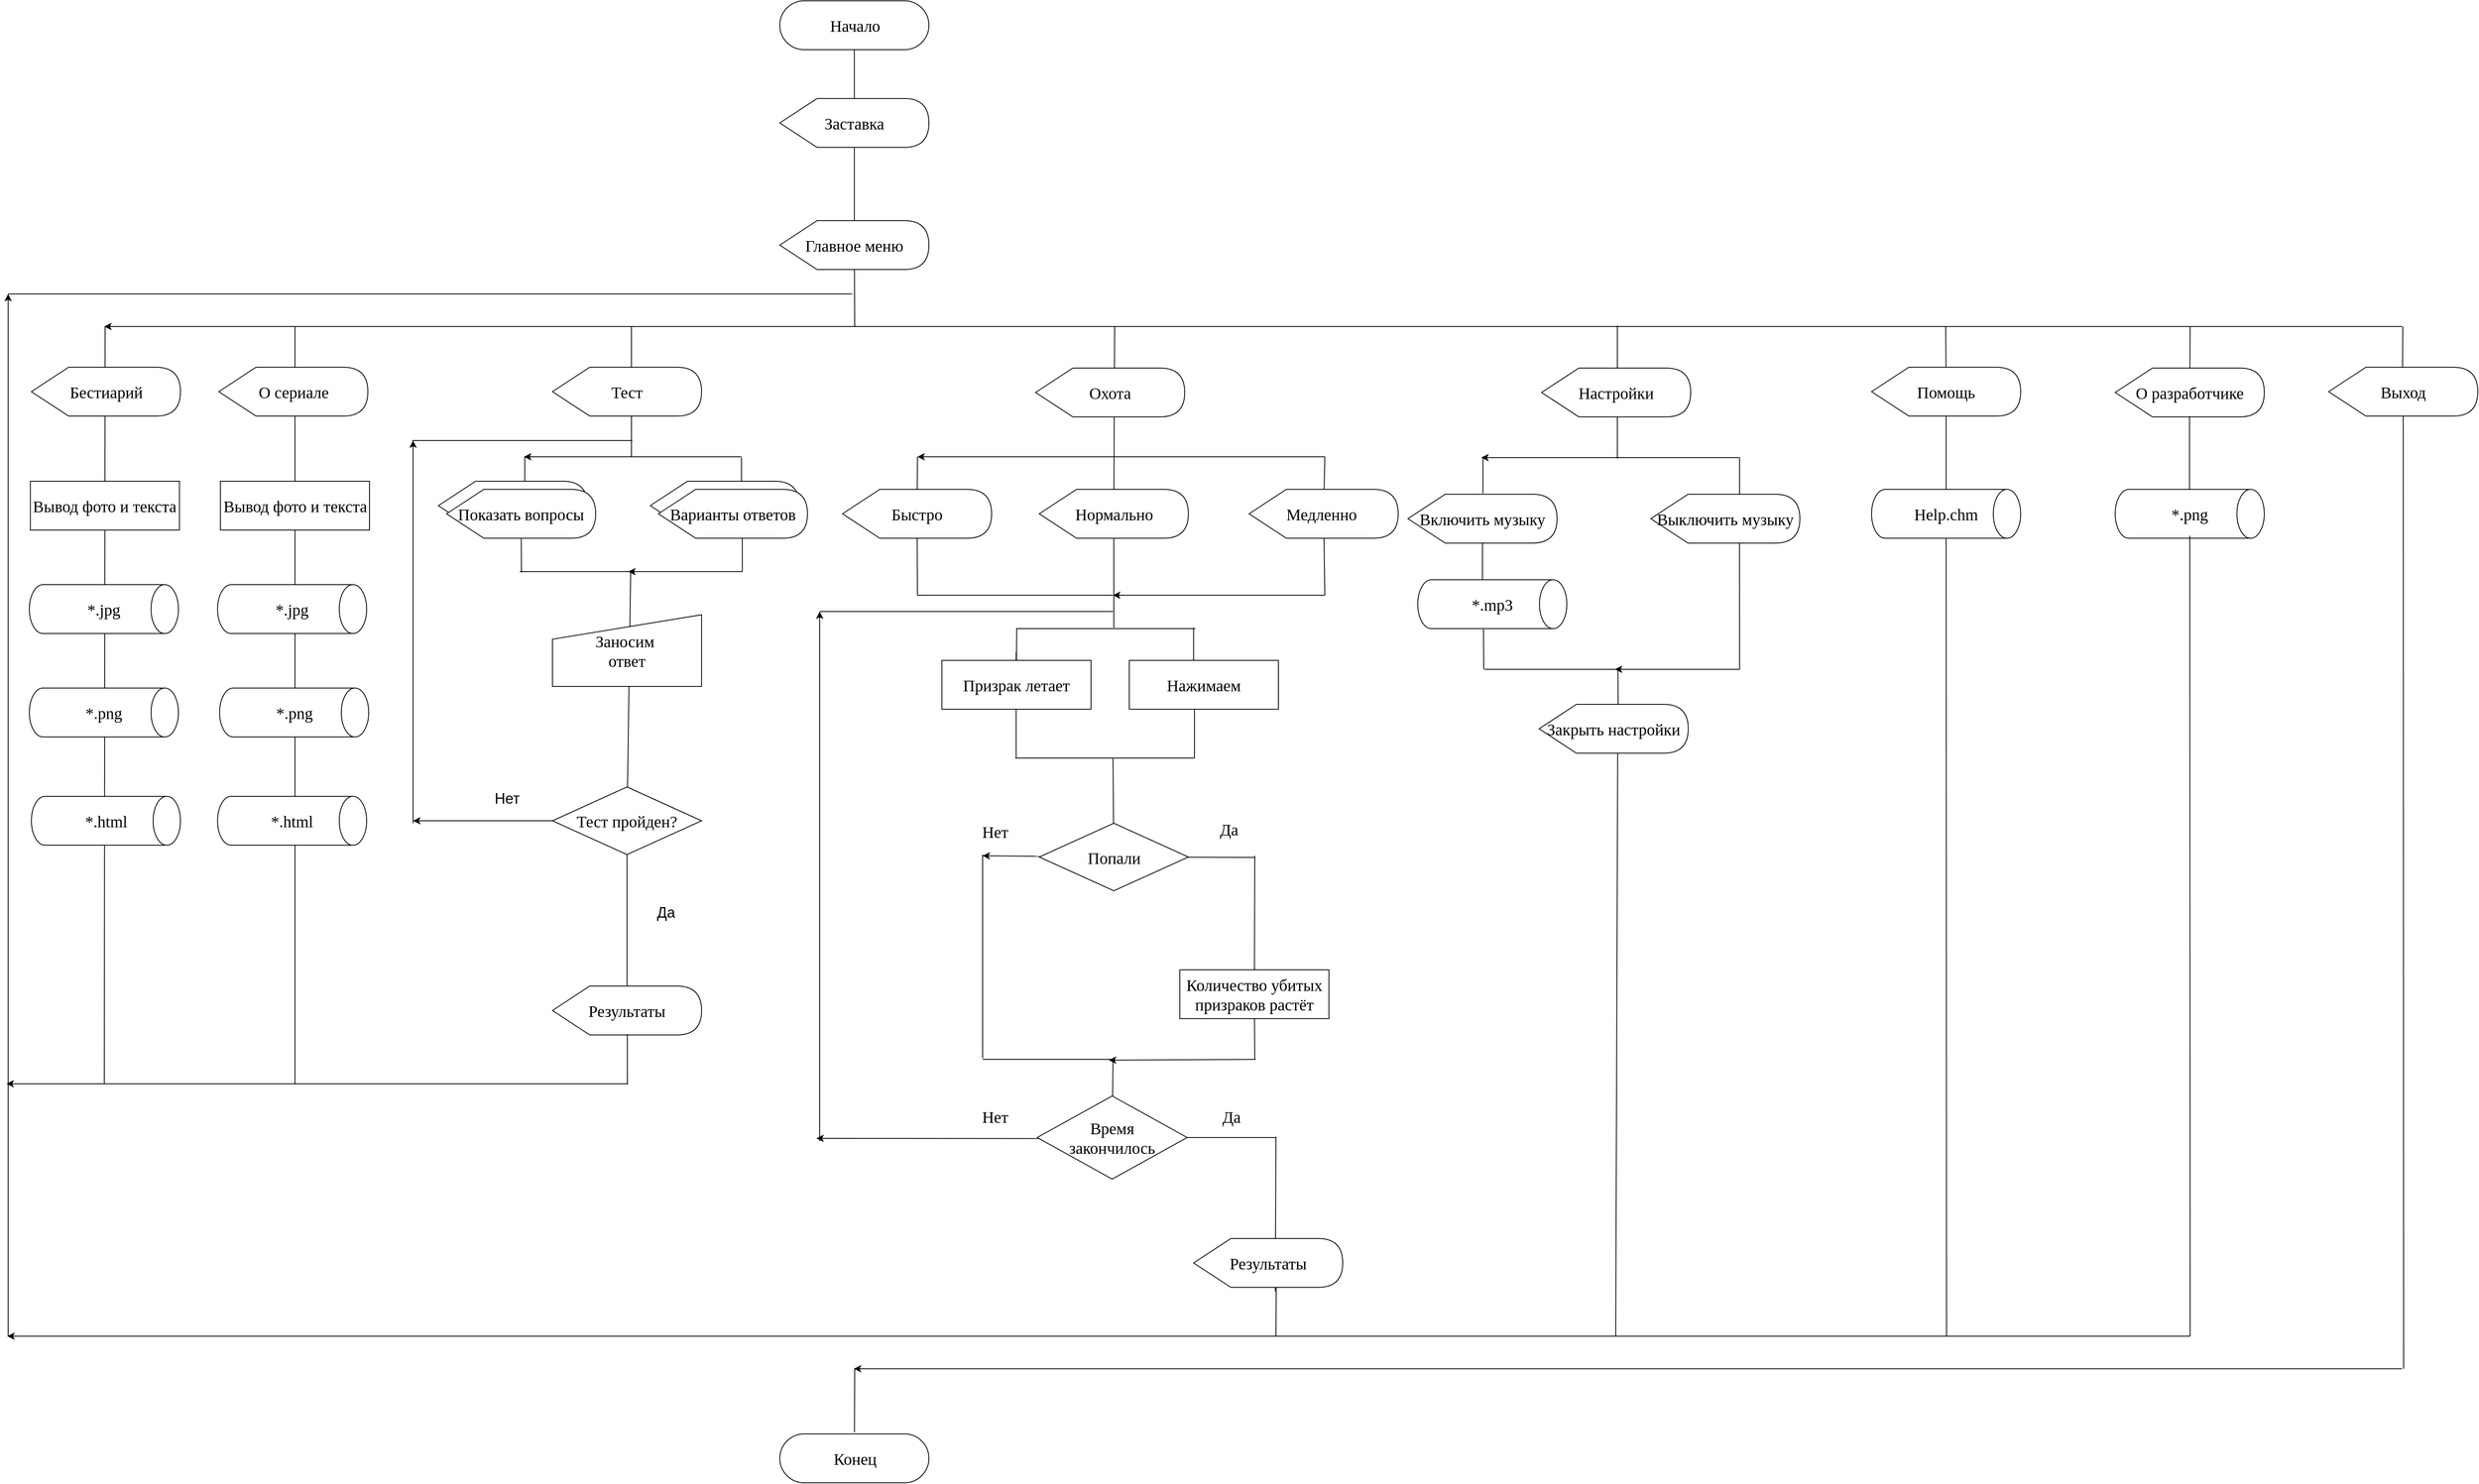 <mxfile version="20.0.4" type="device"><diagram id="C5RBs43oDa-KdzZeNtuy" name="Page-1"><mxGraphModel dx="3920" dy="2083" grid="1" gridSize="10" guides="1" tooltips="1" connect="1" arrows="1" fold="1" page="1" pageScale="1" pageWidth="3300" pageHeight="2339" math="0" shadow="0"><root><mxCell id="WIyWlLk6GJQsqaUBKTNV-0"/><mxCell id="WIyWlLk6GJQsqaUBKTNV-1" parent="WIyWlLk6GJQsqaUBKTNV-0"/><mxCell id="LyhpxWlr1fBkDug9usP2-0" value="&lt;font style=&quot;font-size: 20px;&quot;&gt;Начало&lt;/font&gt;" style="html=1;dashed=0;whitespace=wrap;shape=mxgraph.dfd.start;fontFamily=ГОСт;fontSize=20;" parent="WIyWlLk6GJQsqaUBKTNV-1" vertex="1"><mxGeometry x="1069.06" y="140" width="183" height="60" as="geometry"/></mxCell><mxCell id="LyhpxWlr1fBkDug9usP2-8" value="&lt;font style=&quot;font-size: 20px;&quot;&gt;Выход&lt;/font&gt;" style="shape=display;whiteSpace=wrap;html=1;fontFamily=ГОСт;fontSize=20;" parent="WIyWlLk6GJQsqaUBKTNV-1" vertex="1"><mxGeometry x="2970" y="590" width="183" height="60" as="geometry"/></mxCell><mxCell id="wZNVlez3HHtHMjus9Goe-5" value="&lt;font style=&quot;font-size: 20px;&quot;&gt;Выключить музыку&lt;/font&gt;" style="shape=display;whiteSpace=wrap;html=1;fontFamily=ГОСт;fontSize=20;" parent="WIyWlLk6GJQsqaUBKTNV-1" vertex="1"><mxGeometry x="2138" y="746" width="183" height="60" as="geometry"/></mxCell><mxCell id="wZNVlez3HHtHMjus9Goe-7" value="&lt;font style=&quot;font-size: 20px;&quot;&gt;Медленно&amp;nbsp;&lt;/font&gt;" style="shape=display;whiteSpace=wrap;html=1;fontFamily=ГОСт;fontSize=20;" parent="WIyWlLk6GJQsqaUBKTNV-1" vertex="1"><mxGeometry x="1645" y="740" width="183" height="60" as="geometry"/></mxCell><mxCell id="wZNVlez3HHtHMjus9Goe-8" value="&lt;font style=&quot;font-size: 20px;&quot;&gt;Нормально&lt;/font&gt;" style="shape=display;whiteSpace=wrap;html=1;fontFamily=ГОСт;fontSize=20;" parent="WIyWlLk6GJQsqaUBKTNV-1" vertex="1"><mxGeometry x="1387.5" y="740" width="183" height="60" as="geometry"/></mxCell><mxCell id="wZNVlez3HHtHMjus9Goe-9" value="&lt;font style=&quot;font-size: 20px;&quot;&gt;Быстро&lt;/font&gt;" style="shape=display;whiteSpace=wrap;html=1;fontFamily=ГОСт;fontSize=20;" parent="WIyWlLk6GJQsqaUBKTNV-1" vertex="1"><mxGeometry x="1146" y="740" width="183" height="60" as="geometry"/></mxCell><mxCell id="wZNVlez3HHtHMjus9Goe-22" value="&lt;font style=&quot;font-size: 15px;&quot;&gt;Быстро&lt;/font&gt;" style="shape=display;whiteSpace=wrap;html=1;fontFamily=ГОСт;fontSize=15;" parent="WIyWlLk6GJQsqaUBKTNV-1" vertex="1"><mxGeometry x="650.06" y="730" width="183" height="60" as="geometry"/></mxCell><mxCell id="wZNVlez3HHtHMjus9Goe-23" value="&lt;font style=&quot;font-size: 20px;&quot;&gt;Показать вопросы&lt;/font&gt;" style="shape=display;whiteSpace=wrap;html=1;fontFamily=ГОСт;fontSize=20;" parent="WIyWlLk6GJQsqaUBKTNV-1" vertex="1"><mxGeometry x="660.06" y="740" width="183" height="60" as="geometry"/></mxCell><mxCell id="wZNVlez3HHtHMjus9Goe-24" value="&lt;font style=&quot;font-size: 20px;&quot;&gt;Результаты&lt;/font&gt;" style="shape=display;whiteSpace=wrap;html=1;fontFamily=ГОСт;fontSize=20;" parent="WIyWlLk6GJQsqaUBKTNV-1" vertex="1"><mxGeometry x="790.06" y="1350" width="183" height="60" as="geometry"/></mxCell><mxCell id="wZNVlez3HHtHMjus9Goe-27" value="Вывод фото и текста" style="rounded=0;whiteSpace=wrap;html=1;fontSize=20;fontFamily=ГОСт;" parent="WIyWlLk6GJQsqaUBKTNV-1" vertex="1"><mxGeometry x="382.5" y="730" width="183" height="60" as="geometry"/></mxCell><mxCell id="wZNVlez3HHtHMjus9Goe-31" value="Вывод фото и текста" style="rounded=0;whiteSpace=wrap;html=1;fontSize=20;fontFamily=ГОСт;" parent="WIyWlLk6GJQsqaUBKTNV-1" vertex="1"><mxGeometry x="149.25" y="730" width="183" height="60" as="geometry"/></mxCell><mxCell id="wZNVlez3HHtHMjus9Goe-33" value="&lt;font style=&quot;font-size: 20px;&quot;&gt;Главное меню&lt;/font&gt;" style="shape=display;whiteSpace=wrap;html=1;fontFamily=ГОСт;fontSize=20;" parent="WIyWlLk6GJQsqaUBKTNV-1" vertex="1"><mxGeometry x="1069.06" y="410" width="183" height="60" as="geometry"/></mxCell><mxCell id="wZNVlez3HHtHMjus9Goe-34" value="&lt;font style=&quot;font-size: 20px;&quot;&gt;Заставка&lt;/font&gt;" style="shape=display;whiteSpace=wrap;html=1;fontFamily=ГОСт;fontSize=20;" parent="WIyWlLk6GJQsqaUBKTNV-1" vertex="1"><mxGeometry x="1069.06" y="260" width="183" height="60" as="geometry"/></mxCell><mxCell id="wZNVlez3HHtHMjus9Goe-35" value="&lt;font style=&quot;font-size: 20px;&quot;&gt;Конец&lt;br style=&quot;font-size: 20px;&quot;&gt;&lt;/font&gt;" style="html=1;dashed=0;whitespace=wrap;shape=mxgraph.dfd.start;fontFamily=ГОСт;fontSize=20;" parent="WIyWlLk6GJQsqaUBKTNV-1" vertex="1"><mxGeometry x="1069.06" y="1900" width="183" height="60" as="geometry"/></mxCell><mxCell id="N8kllrEDWqZbeLpR7H0A-1" value="" style="endArrow=none;html=1;rounded=0;" parent="WIyWlLk6GJQsqaUBKTNV-1" source="wZNVlez3HHtHMjus9Goe-34" target="LyhpxWlr1fBkDug9usP2-0" edge="1"><mxGeometry width="50" height="50" relative="1" as="geometry"><mxPoint x="1222.06" y="400" as="sourcePoint"/><mxPoint x="1272.06" y="350" as="targetPoint"/></mxGeometry></mxCell><mxCell id="N8kllrEDWqZbeLpR7H0A-2" value="" style="endArrow=none;html=1;rounded=0;" parent="WIyWlLk6GJQsqaUBKTNV-1" source="wZNVlez3HHtHMjus9Goe-33" target="wZNVlez3HHtHMjus9Goe-34" edge="1"><mxGeometry width="50" height="50" relative="1" as="geometry"><mxPoint x="1222.06" y="400" as="sourcePoint"/><mxPoint x="1272.06" y="350" as="targetPoint"/></mxGeometry></mxCell><mxCell id="N8kllrEDWqZbeLpR7H0A-8" value="" style="endArrow=none;html=1;rounded=0;" parent="WIyWlLk6GJQsqaUBKTNV-1" source="wZNVlez3HHtHMjus9Goe-27" edge="1"><mxGeometry width="50" height="50" relative="1" as="geometry"><mxPoint x="598.5" y="780" as="sourcePoint"/><mxPoint x="474" y="540" as="targetPoint"/></mxGeometry></mxCell><mxCell id="N8kllrEDWqZbeLpR7H0A-9" value="" style="endArrow=none;html=1;rounded=0;entryX=0.5;entryY=1;entryDx=0;entryDy=0;" parent="WIyWlLk6GJQsqaUBKTNV-1" target="wZNVlez3HHtHMjus9Goe-27" edge="1"><mxGeometry width="50" height="50" relative="1" as="geometry"><mxPoint x="474" y="1470" as="sourcePoint"/><mxPoint x="648.5" y="1130" as="targetPoint"/></mxGeometry></mxCell><mxCell id="LyhpxWlr1fBkDug9usP2-19" value="*.png" style="strokeWidth=1;html=1;shape=mxgraph.flowchart.direct_data;whiteSpace=wrap;fontFamily=ГОСт;fontSize=20;" parent="WIyWlLk6GJQsqaUBKTNV-1" vertex="1"><mxGeometry x="381.5" y="984" width="183" height="60" as="geometry"/></mxCell><mxCell id="LyhpxWlr1fBkDug9usP2-18" value="*.jpg" style="strokeWidth=1;html=1;shape=mxgraph.flowchart.direct_data;whiteSpace=wrap;fontFamily=ГОСт;fontSize=20;" parent="WIyWlLk6GJQsqaUBKTNV-1" vertex="1"><mxGeometry x="379.0" y="857" width="183" height="60" as="geometry"/></mxCell><mxCell id="N8kllrEDWqZbeLpR7H0A-10" value="" style="endArrow=none;html=1;rounded=0;" parent="WIyWlLk6GJQsqaUBKTNV-1" source="wZNVlez3HHtHMjus9Goe-31" edge="1"><mxGeometry width="50" height="50" relative="1" as="geometry"><mxPoint x="243.472" y="730" as="sourcePoint"/><mxPoint x="241" y="540" as="targetPoint"/></mxGeometry></mxCell><mxCell id="N8kllrEDWqZbeLpR7H0A-11" value="" style="endArrow=none;html=1;rounded=0;" parent="WIyWlLk6GJQsqaUBKTNV-1" target="wZNVlez3HHtHMjus9Goe-31" edge="1"><mxGeometry width="50" height="50" relative="1" as="geometry"><mxPoint x="240" y="1470" as="sourcePoint"/><mxPoint x="238.748" y="803.0" as="targetPoint"/></mxGeometry></mxCell><mxCell id="wZNVlez3HHtHMjus9Goe-28" value="*.jpg" style="strokeWidth=1;html=1;shape=mxgraph.flowchart.direct_data;whiteSpace=wrap;fontFamily=ГОСт;fontSize=20;" parent="WIyWlLk6GJQsqaUBKTNV-1" vertex="1"><mxGeometry x="148" y="857" width="183" height="60" as="geometry"/></mxCell><mxCell id="wZNVlez3HHtHMjus9Goe-29" value="*.png" style="strokeWidth=1;html=1;shape=mxgraph.flowchart.direct_data;whiteSpace=wrap;fontFamily=ГОСт;fontSize=20;" parent="WIyWlLk6GJQsqaUBKTNV-1" vertex="1"><mxGeometry x="148" y="984" width="183" height="60" as="geometry"/></mxCell><mxCell id="N8kllrEDWqZbeLpR7H0A-12" value="" style="endArrow=none;html=1;rounded=0;startArrow=classic;startFill=1;" parent="WIyWlLk6GJQsqaUBKTNV-1" edge="1"><mxGeometry width="50" height="50" relative="1" as="geometry"><mxPoint x="755.06" y="700" as="sourcePoint"/><mxPoint x="893.06" y="700" as="targetPoint"/></mxGeometry></mxCell><mxCell id="N8kllrEDWqZbeLpR7H0A-13" value="" style="endArrow=none;html=1;rounded=0;" parent="WIyWlLk6GJQsqaUBKTNV-1" edge="1"><mxGeometry width="50" height="50" relative="1" as="geometry"><mxPoint x="756.06" y="730" as="sourcePoint"/><mxPoint x="756.06" y="700" as="targetPoint"/></mxGeometry></mxCell><mxCell id="N8kllrEDWqZbeLpR7H0A-14" value="" style="endArrow=none;html=1;rounded=0;" parent="WIyWlLk6GJQsqaUBKTNV-1" edge="1"><mxGeometry width="50" height="50" relative="1" as="geometry"><mxPoint x="1022.06" y="731" as="sourcePoint"/><mxPoint x="1022.06" y="701" as="targetPoint"/></mxGeometry></mxCell><mxCell id="N8kllrEDWqZbeLpR7H0A-16" value="" style="endArrow=none;html=1;rounded=0;" parent="WIyWlLk6GJQsqaUBKTNV-1" edge="1"><mxGeometry width="50" height="50" relative="1" as="geometry"><mxPoint x="750" y="841" as="sourcePoint"/><mxPoint x="885.06" y="841" as="targetPoint"/></mxGeometry></mxCell><mxCell id="N8kllrEDWqZbeLpR7H0A-17" value="" style="endArrow=none;html=1;rounded=0;" parent="WIyWlLk6GJQsqaUBKTNV-1" target="wZNVlez3HHtHMjus9Goe-23" edge="1"><mxGeometry width="50" height="50" relative="1" as="geometry"><mxPoint x="752" y="842" as="sourcePoint"/><mxPoint x="756.06" y="812" as="targetPoint"/></mxGeometry></mxCell><mxCell id="N8kllrEDWqZbeLpR7H0A-18" value="" style="endArrow=none;html=1;rounded=0;" parent="WIyWlLk6GJQsqaUBKTNV-1" edge="1"><mxGeometry width="50" height="50" relative="1" as="geometry"><mxPoint x="1023.06" y="841" as="sourcePoint"/><mxPoint x="1023" y="730" as="targetPoint"/></mxGeometry></mxCell><mxCell id="N8kllrEDWqZbeLpR7H0A-19" value="" style="endArrow=none;html=1;rounded=0;" parent="WIyWlLk6GJQsqaUBKTNV-1" edge="1"><mxGeometry width="50" height="50" relative="1" as="geometry"><mxPoint x="887" y="700" as="sourcePoint"/><mxPoint x="887" y="540" as="targetPoint"/></mxGeometry></mxCell><mxCell id="N8kllrEDWqZbeLpR7H0A-21" value="" style="endArrow=none;html=1;rounded=0;startArrow=none;" parent="WIyWlLk6GJQsqaUBKTNV-1" source="7Ueo-fAw2Wo7dIrHgIkQ-1" edge="1"><mxGeometry width="50" height="50" relative="1" as="geometry"><mxPoint x="886.06" y="1071" as="sourcePoint"/><mxPoint x="886.06" y="840" as="targetPoint"/></mxGeometry></mxCell><mxCell id="LyhpxWlr1fBkDug9usP2-28" value="Заносим&amp;nbsp;&lt;br style=&quot;font-size: 20px;&quot;&gt;ответ" style="shape=manualInput;whiteSpace=wrap;html=1;fontFamily=ГОСт;fontSize=20;" parent="WIyWlLk6GJQsqaUBKTNV-1" vertex="1"><mxGeometry x="790.06" y="894" width="183" height="88" as="geometry"/></mxCell><mxCell id="N8kllrEDWqZbeLpR7H0A-23" value="" style="endArrow=none;html=1;rounded=0;startArrow=classic;startFill=1;" parent="WIyWlLk6GJQsqaUBKTNV-1" edge="1"><mxGeometry width="50" height="50" relative="1" as="geometry"><mxPoint x="1238" y="700" as="sourcePoint"/><mxPoint x="1738" y="700" as="targetPoint"/></mxGeometry></mxCell><mxCell id="N8kllrEDWqZbeLpR7H0A-24" value="" style="endArrow=none;html=1;rounded=0;" parent="WIyWlLk6GJQsqaUBKTNV-1" edge="1"><mxGeometry width="50" height="50" relative="1" as="geometry"><mxPoint x="1238" y="870" as="sourcePoint"/><mxPoint x="1478" y="870" as="targetPoint"/></mxGeometry></mxCell><mxCell id="N8kllrEDWqZbeLpR7H0A-25" value="" style="endArrow=none;html=1;rounded=0;" parent="WIyWlLk6GJQsqaUBKTNV-1" edge="1"><mxGeometry width="50" height="50" relative="1" as="geometry"><mxPoint x="1359.153" y="991" as="sourcePoint"/><mxPoint x="1359.84" y="911" as="targetPoint"/></mxGeometry></mxCell><mxCell id="N8kllrEDWqZbeLpR7H0A-26" value="" style="endArrow=none;html=1;rounded=0;" parent="WIyWlLk6GJQsqaUBKTNV-1" edge="1"><mxGeometry width="50" height="50" relative="1" as="geometry"><mxPoint x="1576.94" y="990" as="sourcePoint"/><mxPoint x="1576.94" y="910" as="targetPoint"/></mxGeometry></mxCell><mxCell id="N8kllrEDWqZbeLpR7H0A-27" value="" style="endArrow=none;html=1;rounded=0;" parent="WIyWlLk6GJQsqaUBKTNV-1" source="wZNVlez3HHtHMjus9Goe-9" edge="1"><mxGeometry width="50" height="50" relative="1" as="geometry"><mxPoint x="1388" y="980" as="sourcePoint"/><mxPoint x="1238" y="700" as="targetPoint"/></mxGeometry></mxCell><mxCell id="N8kllrEDWqZbeLpR7H0A-29" value="" style="endArrow=none;html=1;rounded=0;" parent="WIyWlLk6GJQsqaUBKTNV-1" source="wZNVlez3HHtHMjus9Goe-7" edge="1"><mxGeometry width="50" height="50" relative="1" as="geometry"><mxPoint x="1388" y="980" as="sourcePoint"/><mxPoint x="1738" y="700" as="targetPoint"/></mxGeometry></mxCell><mxCell id="N8kllrEDWqZbeLpR7H0A-30" value="" style="endArrow=none;html=1;rounded=0;" parent="WIyWlLk6GJQsqaUBKTNV-1" target="wZNVlez3HHtHMjus9Goe-9" edge="1"><mxGeometry width="50" height="50" relative="1" as="geometry"><mxPoint x="1238" y="870" as="sourcePoint"/><mxPoint x="1438" y="930" as="targetPoint"/></mxGeometry></mxCell><mxCell id="N8kllrEDWqZbeLpR7H0A-31" value="" style="endArrow=none;html=1;rounded=0;" parent="WIyWlLk6GJQsqaUBKTNV-1" target="wZNVlez3HHtHMjus9Goe-8" edge="1"><mxGeometry width="50" height="50" relative="1" as="geometry"><mxPoint x="1479" y="870" as="sourcePoint"/><mxPoint x="1474" y="790" as="targetPoint"/></mxGeometry></mxCell><mxCell id="N8kllrEDWqZbeLpR7H0A-32" value="" style="endArrow=none;html=1;rounded=0;" parent="WIyWlLk6GJQsqaUBKTNV-1" target="wZNVlez3HHtHMjus9Goe-7" edge="1"><mxGeometry width="50" height="50" relative="1" as="geometry"><mxPoint x="1738" y="870" as="sourcePoint"/><mxPoint x="1438" y="930" as="targetPoint"/></mxGeometry></mxCell><mxCell id="N8kllrEDWqZbeLpR7H0A-33" value="" style="endArrow=none;html=1;rounded=0;" parent="WIyWlLk6GJQsqaUBKTNV-1" source="wZNVlez3HHtHMjus9Goe-8" edge="1"><mxGeometry width="50" height="50" relative="1" as="geometry"><mxPoint x="1461.125" y="740.0" as="sourcePoint"/><mxPoint x="1480" y="540" as="targetPoint"/></mxGeometry></mxCell><mxCell id="N8kllrEDWqZbeLpR7H0A-34" value="" style="endArrow=none;html=1;rounded=0;" parent="WIyWlLk6GJQsqaUBKTNV-1" edge="1"><mxGeometry width="50" height="50" relative="1" as="geometry"><mxPoint x="1358" y="1070" as="sourcePoint"/><mxPoint x="1578" y="1070" as="targetPoint"/></mxGeometry></mxCell><mxCell id="N8kllrEDWqZbeLpR7H0A-36" value="" style="endArrow=none;html=1;rounded=0;" parent="WIyWlLk6GJQsqaUBKTNV-1" edge="1"><mxGeometry width="50" height="50" relative="1" as="geometry"><mxPoint x="1359.16" y="1070" as="sourcePoint"/><mxPoint x="1359.16" y="940" as="targetPoint"/></mxGeometry></mxCell><mxCell id="wZNVlez3HHtHMjus9Goe-12" value="Призрак летает" style="rounded=0;whiteSpace=wrap;html=1;fontSize=20;fontFamily=ГОСт;" parent="WIyWlLk6GJQsqaUBKTNV-1" vertex="1"><mxGeometry x="1268" y="950" width="183" height="60" as="geometry"/></mxCell><mxCell id="N8kllrEDWqZbeLpR7H0A-37" value="" style="endArrow=none;html=1;rounded=0;" parent="WIyWlLk6GJQsqaUBKTNV-1" edge="1"><mxGeometry width="50" height="50" relative="1" as="geometry"><mxPoint x="1578" y="1070" as="sourcePoint"/><mxPoint x="1578" y="1010" as="targetPoint"/></mxGeometry></mxCell><mxCell id="N8kllrEDWqZbeLpR7H0A-38" value="" style="endArrow=none;html=1;rounded=0;" parent="WIyWlLk6GJQsqaUBKTNV-1" source="wZNVlez3HHtHMjus9Goe-14" edge="1"><mxGeometry width="50" height="50" relative="1" as="geometry"><mxPoint x="1438" y="1240" as="sourcePoint"/><mxPoint x="1478" y="1070" as="targetPoint"/></mxGeometry></mxCell><mxCell id="N8kllrEDWqZbeLpR7H0A-39" value="" style="endArrow=none;html=1;rounded=0;" parent="WIyWlLk6GJQsqaUBKTNV-1" source="wZNVlez3HHtHMjus9Goe-14" edge="1"><mxGeometry width="50" height="50" relative="1" as="geometry"><mxPoint x="1560.046" y="1193.294" as="sourcePoint"/><mxPoint x="1652" y="1192" as="targetPoint"/></mxGeometry></mxCell><mxCell id="N8kllrEDWqZbeLpR7H0A-40" value="" style="endArrow=none;html=1;rounded=0;" parent="WIyWlLk6GJQsqaUBKTNV-1" source="wZNVlez3HHtHMjus9Goe-15" edge="1"><mxGeometry width="50" height="50" relative="1" as="geometry"><mxPoint x="1658.488" y="1330" as="sourcePoint"/><mxPoint x="1652" y="1190" as="targetPoint"/></mxGeometry></mxCell><mxCell id="wZNVlez3HHtHMjus9Goe-14" value="Попали" style="rhombus;whiteSpace=wrap;html=1;fontSize=20;fontFamily=ГОСт;" parent="WIyWlLk6GJQsqaUBKTNV-1" vertex="1"><mxGeometry x="1387.5" y="1150" width="183" height="83" as="geometry"/></mxCell><mxCell id="N8kllrEDWqZbeLpR7H0A-41" value="" style="endArrow=none;html=1;rounded=0;entryX=0.5;entryY=0.667;entryDx=0;entryDy=0;entryPerimeter=0;" parent="WIyWlLk6GJQsqaUBKTNV-1" target="wZNVlez3HHtHMjus9Goe-15" edge="1"><mxGeometry width="50" height="50" relative="1" as="geometry"><mxPoint x="1652" y="1440" as="sourcePoint"/><mxPoint x="1488" y="1310" as="targetPoint"/></mxGeometry></mxCell><mxCell id="N8kllrEDWqZbeLpR7H0A-42" value="" style="endArrow=none;html=1;rounded=0;startArrow=classic;startFill=1;" parent="WIyWlLk6GJQsqaUBKTNV-1" edge="1"><mxGeometry width="50" height="50" relative="1" as="geometry"><mxPoint x="1473" y="1441" as="sourcePoint"/><mxPoint x="1653" y="1440" as="targetPoint"/></mxGeometry></mxCell><mxCell id="N8kllrEDWqZbeLpR7H0A-45" value="" style="endArrow=none;html=1;rounded=0;" parent="WIyWlLk6GJQsqaUBKTNV-1" source="N8kllrEDWqZbeLpR7H0A-44" edge="1"><mxGeometry width="50" height="50" relative="1" as="geometry"><mxPoint x="1438" y="1380" as="sourcePoint"/><mxPoint x="1478" y="1440" as="targetPoint"/></mxGeometry></mxCell><mxCell id="N8kllrEDWqZbeLpR7H0A-46" value="" style="endArrow=none;html=1;rounded=0;" parent="WIyWlLk6GJQsqaUBKTNV-1" source="N8kllrEDWqZbeLpR7H0A-44" edge="1"><mxGeometry width="50" height="50" relative="1" as="geometry"><mxPoint x="1438" y="1760" as="sourcePoint"/><mxPoint x="1678" y="1536" as="targetPoint"/></mxGeometry></mxCell><mxCell id="N8kllrEDWqZbeLpR7H0A-47" value="" style="endArrow=none;html=1;rounded=0;" parent="WIyWlLk6GJQsqaUBKTNV-1" edge="1"><mxGeometry width="50" height="50" relative="1" as="geometry"><mxPoint x="1677.186" y="1725" as="sourcePoint"/><mxPoint x="1678" y="1535" as="targetPoint"/></mxGeometry></mxCell><mxCell id="N8kllrEDWqZbeLpR7H0A-48" value="Да" style="text;html=1;align=center;verticalAlign=middle;resizable=0;points=[];autosize=1;strokeColor=none;fillColor=none;fontSize=20;fontFamily=ГОСт;" parent="WIyWlLk6GJQsqaUBKTNV-1" vertex="1"><mxGeometry x="1595" y="1137" width="50" height="40" as="geometry"/></mxCell><mxCell id="N8kllrEDWqZbeLpR7H0A-49" value="" style="endArrow=none;html=1;rounded=0;fontSize=20;" parent="WIyWlLk6GJQsqaUBKTNV-1" edge="1"><mxGeometry width="50" height="50" relative="1" as="geometry"><mxPoint x="1479" y="910" as="sourcePoint"/><mxPoint x="1479" y="870" as="targetPoint"/></mxGeometry></mxCell><mxCell id="N8kllrEDWqZbeLpR7H0A-50" value="" style="endArrow=none;html=1;rounded=0;fontSize=20;" parent="WIyWlLk6GJQsqaUBKTNV-1" edge="1"><mxGeometry width="50" height="50" relative="1" as="geometry"><mxPoint x="1359" y="911" as="sourcePoint"/><mxPoint x="1579" y="911" as="targetPoint"/></mxGeometry></mxCell><mxCell id="wZNVlez3HHtHMjus9Goe-13" value="Нажимаем" style="rounded=0;whiteSpace=wrap;html=1;fontSize=20;fontFamily=ГОСт;" parent="WIyWlLk6GJQsqaUBKTNV-1" vertex="1"><mxGeometry x="1498" y="950" width="183" height="60" as="geometry"/></mxCell><mxCell id="N8kllrEDWqZbeLpR7H0A-51" value="" style="endArrow=none;html=1;rounded=0;startArrow=classic;startFill=1;" parent="WIyWlLk6GJQsqaUBKTNV-1" target="wZNVlez3HHtHMjus9Goe-14" edge="1"><mxGeometry width="50" height="50" relative="1" as="geometry"><mxPoint x="1318" y="1190" as="sourcePoint"/><mxPoint x="1387.186" y="1190.282" as="targetPoint"/></mxGeometry></mxCell><mxCell id="N8kllrEDWqZbeLpR7H0A-52" value="" style="endArrow=none;html=1;rounded=0;" parent="WIyWlLk6GJQsqaUBKTNV-1" edge="1"><mxGeometry width="50" height="50" relative="1" as="geometry"><mxPoint x="1318" y="1438.5" as="sourcePoint"/><mxPoint x="1318" y="1188.5" as="targetPoint"/><Array as="points"><mxPoint x="1318" y="1262.5"/></Array></mxGeometry></mxCell><mxCell id="N8kllrEDWqZbeLpR7H0A-53" value="" style="endArrow=none;html=1;rounded=0;" parent="WIyWlLk6GJQsqaUBKTNV-1" edge="1"><mxGeometry width="50" height="50" relative="1" as="geometry"><mxPoint x="1318" y="1440" as="sourcePoint"/><mxPoint x="1478" y="1440" as="targetPoint"/></mxGeometry></mxCell><mxCell id="N8kllrEDWqZbeLpR7H0A-54" value="Нет" style="text;html=1;align=center;verticalAlign=middle;resizable=0;points=[];autosize=1;strokeColor=none;fillColor=none;fontSize=20;fontFamily=ГОСт;" parent="WIyWlLk6GJQsqaUBKTNV-1" vertex="1"><mxGeometry x="1303" y="1140" width="60" height="40" as="geometry"/></mxCell><mxCell id="N8kllrEDWqZbeLpR7H0A-55" value="Да" style="text;html=1;align=center;verticalAlign=middle;resizable=0;points=[];autosize=1;strokeColor=none;fillColor=none;fontSize=20;fontFamily=ГОСт;" parent="WIyWlLk6GJQsqaUBKTNV-1" vertex="1"><mxGeometry x="1598" y="1490" width="50" height="40" as="geometry"/></mxCell><mxCell id="N8kllrEDWqZbeLpR7H0A-56" value="Нет" style="text;html=1;align=center;verticalAlign=middle;resizable=0;points=[];autosize=1;strokeColor=none;fillColor=none;fontSize=20;fontFamily=ГОСт;" parent="WIyWlLk6GJQsqaUBKTNV-1" vertex="1"><mxGeometry x="1303" y="1490" width="60" height="40" as="geometry"/></mxCell><mxCell id="N8kllrEDWqZbeLpR7H0A-57" value="" style="endArrow=none;html=1;rounded=0;startArrow=classic;startFill=1;" parent="WIyWlLk6GJQsqaUBKTNV-1" edge="1"><mxGeometry width="50" height="50" relative="1" as="geometry"><mxPoint x="1114" y="1537" as="sourcePoint"/><mxPoint x="1394" y="1537.25" as="targetPoint"/></mxGeometry></mxCell><mxCell id="N8kllrEDWqZbeLpR7H0A-58" value="" style="endArrow=classic;html=1;rounded=0;fontSize=20;strokeWidth=1;strokeColor=default;endFill=1;" parent="WIyWlLk6GJQsqaUBKTNV-1" edge="1"><mxGeometry width="50" height="50" relative="1" as="geometry"><mxPoint x="1118" y="1540" as="sourcePoint"/><mxPoint x="1118" y="890" as="targetPoint"/></mxGeometry></mxCell><mxCell id="N8kllrEDWqZbeLpR7H0A-59" value="" style="endArrow=none;html=1;rounded=0;fontSize=20;" parent="WIyWlLk6GJQsqaUBKTNV-1" edge="1"><mxGeometry width="50" height="50" relative="1" as="geometry"><mxPoint x="1118" y="890" as="sourcePoint"/><mxPoint x="1478" y="890" as="targetPoint"/></mxGeometry></mxCell><mxCell id="N8kllrEDWqZbeLpR7H0A-61" value="" style="endArrow=none;html=1;rounded=0;startArrow=classic;startFill=1;" parent="WIyWlLk6GJQsqaUBKTNV-1" edge="1"><mxGeometry width="50" height="50" relative="1" as="geometry"><mxPoint x="1478" y="870" as="sourcePoint"/><mxPoint x="1738" y="870" as="targetPoint"/></mxGeometry></mxCell><mxCell id="N8kllrEDWqZbeLpR7H0A-62" value="" style="endArrow=none;html=1;rounded=0;" parent="WIyWlLk6GJQsqaUBKTNV-1" edge="1"><mxGeometry width="50" height="50" relative="1" as="geometry"><mxPoint x="884.06" y="700" as="sourcePoint"/><mxPoint x="1022.06" y="700" as="targetPoint"/></mxGeometry></mxCell><mxCell id="N8kllrEDWqZbeLpR7H0A-63" value="" style="endArrow=none;html=1;rounded=0;startArrow=classic;startFill=1;" parent="WIyWlLk6GJQsqaUBKTNV-1" edge="1"><mxGeometry width="50" height="50" relative="1" as="geometry"><mxPoint x="883.06" y="841" as="sourcePoint"/><mxPoint x="1023.06" y="841" as="targetPoint"/></mxGeometry></mxCell><mxCell id="N8kllrEDWqZbeLpR7H0A-65" value="" style="endArrow=none;html=1;rounded=0;startArrow=classic;startFill=1;" parent="WIyWlLk6GJQsqaUBKTNV-1" edge="1"><mxGeometry width="50" height="50" relative="1" as="geometry"><mxPoint x="1930" y="701" as="sourcePoint"/><mxPoint x="2247" y="701" as="targetPoint"/></mxGeometry></mxCell><mxCell id="N8kllrEDWqZbeLpR7H0A-66" value="" style="endArrow=none;html=1;rounded=0;fontSize=20;sourcePerimeterSpacing=2;targetPerimeterSpacing=3;strokeColor=default;strokeWidth=1;" parent="WIyWlLk6GJQsqaUBKTNV-1" edge="1"><mxGeometry width="50" height="50" relative="1" as="geometry"><mxPoint x="1932" y="745.0" as="sourcePoint"/><mxPoint x="1932" y="702" as="targetPoint"/></mxGeometry></mxCell><mxCell id="N8kllrEDWqZbeLpR7H0A-67" value="" style="endArrow=none;html=1;rounded=0;fontSize=20;sourcePerimeterSpacing=2;targetPerimeterSpacing=3;strokeColor=default;strokeWidth=1;" parent="WIyWlLk6GJQsqaUBKTNV-1" edge="1"><mxGeometry width="50" height="50" relative="1" as="geometry"><mxPoint x="2097" y="702" as="sourcePoint"/><mxPoint x="2097" y="539" as="targetPoint"/></mxGeometry></mxCell><mxCell id="N8kllrEDWqZbeLpR7H0A-68" value="" style="endArrow=none;html=1;rounded=0;fontSize=20;sourcePerimeterSpacing=2;targetPerimeterSpacing=3;strokeColor=default;strokeWidth=1;" parent="WIyWlLk6GJQsqaUBKTNV-1" edge="1"><mxGeometry width="50" height="50" relative="1" as="geometry"><mxPoint x="2247" y="746.0" as="sourcePoint"/><mxPoint x="2247" y="701" as="targetPoint"/></mxGeometry></mxCell><mxCell id="N8kllrEDWqZbeLpR7H0A-69" value="" style="endArrow=none;html=1;rounded=0;startArrow=classic;startFill=1;" parent="WIyWlLk6GJQsqaUBKTNV-1" edge="1"><mxGeometry width="50" height="50" relative="1" as="geometry"><mxPoint x="2094" y="961" as="sourcePoint"/><mxPoint x="2247" y="961" as="targetPoint"/></mxGeometry></mxCell><mxCell id="N8kllrEDWqZbeLpR7H0A-71" value="" style="endArrow=none;html=1;rounded=0;startArrow=none;startFill=0;" parent="WIyWlLk6GJQsqaUBKTNV-1" edge="1"><mxGeometry width="50" height="50" relative="1" as="geometry"><mxPoint x="1934" y="961" as="sourcePoint"/><mxPoint x="2245" y="961" as="targetPoint"/></mxGeometry></mxCell><mxCell id="wZNVlez3HHtHMjus9Goe-4" value="&lt;font style=&quot;font-size: 20px;&quot;&gt;Включить музыку&lt;/font&gt;" style="shape=display;whiteSpace=wrap;html=1;fontFamily=ГОСт;fontSize=20;" parent="WIyWlLk6GJQsqaUBKTNV-1" vertex="1"><mxGeometry x="1840" y="746" width="183" height="60" as="geometry"/></mxCell><mxCell id="N8kllrEDWqZbeLpR7H0A-73" value="" style="endArrow=none;html=1;rounded=0;fontSize=20;sourcePerimeterSpacing=2;targetPerimeterSpacing=3;strokeColor=default;strokeWidth=1;entryX=0;entryY=0;entryDx=101.75;entryDy=73;entryPerimeter=0;" parent="WIyWlLk6GJQsqaUBKTNV-1" edge="1"><mxGeometry width="50" height="50" relative="1" as="geometry"><mxPoint x="2098" y="1009" as="sourcePoint"/><mxPoint x="2097.75" y="962" as="targetPoint"/></mxGeometry></mxCell><mxCell id="wZNVlez3HHtHMjus9Goe-6" value="&lt;font style=&quot;font-size: 20px;&quot;&gt;Закрыть настройки&lt;/font&gt;" style="shape=display;whiteSpace=wrap;html=1;fontFamily=ГОСт;fontSize=20;" parent="WIyWlLk6GJQsqaUBKTNV-1" vertex="1"><mxGeometry x="2001" y="1004" width="183" height="60" as="geometry"/></mxCell><mxCell id="N8kllrEDWqZbeLpR7H0A-76" value="" style="endArrow=none;html=1;rounded=0;fontSize=20;sourcePerimeterSpacing=2;targetPerimeterSpacing=3;strokeColor=default;strokeWidth=1;startArrow=classic;startFill=1;" parent="WIyWlLk6GJQsqaUBKTNV-1" edge="1"><mxGeometry width="50" height="50" relative="1" as="geometry"><mxPoint x="1160" y="1820" as="sourcePoint"/><mxPoint x="3060" y="1820" as="targetPoint"/></mxGeometry></mxCell><mxCell id="N8kllrEDWqZbeLpR7H0A-77" value="" style="endArrow=none;html=1;rounded=0;fontSize=20;sourcePerimeterSpacing=2;targetPerimeterSpacing=3;strokeColor=default;strokeWidth=1;" parent="WIyWlLk6GJQsqaUBKTNV-1" source="wZNVlez3HHtHMjus9Goe-35" edge="1"><mxGeometry width="50" height="50" relative="1" as="geometry"><mxPoint x="1521" y="1670" as="sourcePoint"/><mxPoint x="1161" y="1820" as="targetPoint"/></mxGeometry></mxCell><mxCell id="wZNVlez3HHtHMjus9Goe-32" value="&lt;font style=&quot;font-size: 20px;&quot;&gt;Бестиарий&lt;/font&gt;" style="shape=display;whiteSpace=wrap;html=1;fontFamily=ГОСт;fontSize=20;" parent="WIyWlLk6GJQsqaUBKTNV-1" vertex="1"><mxGeometry x="150.5" y="590" width="183" height="60" as="geometry"/></mxCell><mxCell id="N8kllrEDWqZbeLpR7H0A-81" value="" style="endArrow=none;html=1;rounded=0;fontSize=20;sourcePerimeterSpacing=2;targetPerimeterSpacing=3;strokeColor=default;strokeWidth=1;startArrow=classic;startFill=1;" parent="WIyWlLk6GJQsqaUBKTNV-1" edge="1"><mxGeometry width="50" height="50" relative="1" as="geometry"><mxPoint x="120" y="1470" as="sourcePoint"/><mxPoint x="883" y="1470" as="targetPoint"/></mxGeometry></mxCell><mxCell id="N8kllrEDWqZbeLpR7H0A-83" value="" style="endArrow=classic;html=1;rounded=0;fontSize=20;sourcePerimeterSpacing=2;targetPerimeterSpacing=3;strokeColor=default;strokeWidth=1;startArrow=none;startFill=0;endFill=1;" parent="WIyWlLk6GJQsqaUBKTNV-1" edge="1"><mxGeometry width="50" height="50" relative="1" as="geometry"><mxPoint x="122" y="1780" as="sourcePoint"/><mxPoint x="122" y="500" as="targetPoint"/></mxGeometry></mxCell><mxCell id="N8kllrEDWqZbeLpR7H0A-84" value="" style="endArrow=none;html=1;rounded=0;fontSize=20;sourcePerimeterSpacing=2;targetPerimeterSpacing=3;strokeColor=default;strokeWidth=1;" parent="WIyWlLk6GJQsqaUBKTNV-1" edge="1"><mxGeometry width="50" height="50" relative="1" as="geometry"><mxPoint x="122" y="500" as="sourcePoint"/><mxPoint x="1158" y="500" as="targetPoint"/></mxGeometry></mxCell><mxCell id="wZNVlez3HHtHMjus9Goe-18" value="&lt;font style=&quot;font-size: 20px;&quot;&gt;Результаты&lt;/font&gt;" style="shape=display;whiteSpace=wrap;html=1;fontFamily=ГОСт;fontSize=20;" parent="WIyWlLk6GJQsqaUBKTNV-1" vertex="1"><mxGeometry x="1576.94" y="1660" width="183" height="60" as="geometry"/></mxCell><mxCell id="N8kllrEDWqZbeLpR7H0A-86" value="" style="endArrow=none;html=1;rounded=0;fontSize=20;sourcePerimeterSpacing=2;targetPerimeterSpacing=3;strokeColor=default;strokeWidth=1;startArrow=classic;startFill=1;" parent="WIyWlLk6GJQsqaUBKTNV-1" edge="1"><mxGeometry width="50" height="50" relative="1" as="geometry"><mxPoint x="121" y="1780" as="sourcePoint"/><mxPoint x="2800" y="1780" as="targetPoint"/></mxGeometry></mxCell><mxCell id="7Ueo-fAw2Wo7dIrHgIkQ-1" value="Тест пройден?" style="rhombus;whiteSpace=wrap;html=1;fontSize=20;fontFamily=ГОСт;" parent="WIyWlLk6GJQsqaUBKTNV-1" vertex="1"><mxGeometry x="790.06" y="1105.5" width="183" height="83" as="geometry"/></mxCell><mxCell id="7Ueo-fAw2Wo7dIrHgIkQ-2" value="" style="endArrow=none;html=1;rounded=0;" parent="WIyWlLk6GJQsqaUBKTNV-1" source="wZNVlez3HHtHMjus9Goe-24" target="7Ueo-fAw2Wo7dIrHgIkQ-1" edge="1"><mxGeometry width="50" height="50" relative="1" as="geometry"><mxPoint x="886.06" y="1230" as="sourcePoint"/><mxPoint x="886.06" y="840" as="targetPoint"/></mxGeometry></mxCell><mxCell id="7Ueo-fAw2Wo7dIrHgIkQ-3" value="Да" style="text;html=1;align=center;verticalAlign=middle;resizable=0;points=[];autosize=1;strokeColor=none;fillColor=none;fontSize=18;" parent="WIyWlLk6GJQsqaUBKTNV-1" vertex="1"><mxGeometry x="904" y="1240" width="50" height="40" as="geometry"/></mxCell><mxCell id="7Ueo-fAw2Wo7dIrHgIkQ-4" value="" style="endArrow=classic;html=1;rounded=0;fontSize=18;" parent="WIyWlLk6GJQsqaUBKTNV-1" source="7Ueo-fAw2Wo7dIrHgIkQ-1" edge="1"><mxGeometry width="50" height="50" relative="1" as="geometry"><mxPoint x="799" y="1270" as="sourcePoint"/><mxPoint x="619" y="1147" as="targetPoint"/></mxGeometry></mxCell><mxCell id="7Ueo-fAw2Wo7dIrHgIkQ-5" value="Нет" style="text;html=1;align=center;verticalAlign=middle;resizable=0;points=[];autosize=1;strokeColor=none;fillColor=none;fontSize=18;" parent="WIyWlLk6GJQsqaUBKTNV-1" vertex="1"><mxGeometry x="709" y="1100" width="50" height="40" as="geometry"/></mxCell><mxCell id="7Ueo-fAw2Wo7dIrHgIkQ-6" value="" style="endArrow=classic;html=1;rounded=0;fontSize=18;" parent="WIyWlLk6GJQsqaUBKTNV-1" edge="1"><mxGeometry width="50" height="50" relative="1" as="geometry"><mxPoint x="619" y="1150" as="sourcePoint"/><mxPoint x="619" y="680" as="targetPoint"/></mxGeometry></mxCell><mxCell id="7Ueo-fAw2Wo7dIrHgIkQ-7" value="" style="endArrow=none;html=1;rounded=0;fontSize=18;" parent="WIyWlLk6GJQsqaUBKTNV-1" edge="1"><mxGeometry width="50" height="50" relative="1" as="geometry"><mxPoint x="618" y="680" as="sourcePoint"/><mxPoint x="888" y="680" as="targetPoint"/></mxGeometry></mxCell><mxCell id="7Ueo-fAw2Wo7dIrHgIkQ-8" value="" style="endArrow=none;html=1;rounded=0;fontSize=18;entryX=0.524;entryY=0.986;entryDx=0;entryDy=0;entryPerimeter=0;" parent="WIyWlLk6GJQsqaUBKTNV-1" edge="1"><mxGeometry width="50" height="50" relative="1" as="geometry"><mxPoint x="882" y="1470" as="sourcePoint"/><mxPoint x="881.952" y="1409.16" as="targetPoint"/></mxGeometry></mxCell><mxCell id="N8kllrEDWqZbeLpR7H0A-44" value="Время &lt;br&gt;закончилось" style="rhombus;whiteSpace=wrap;html=1;fontSize=20;fontFamily=ГОСт;" parent="WIyWlLk6GJQsqaUBKTNV-1" vertex="1"><mxGeometry x="1385" y="1485" width="184" height="102" as="geometry"/></mxCell><mxCell id="wZNVlez3HHtHMjus9Goe-20" value="&lt;font style=&quot;font-size: 15px;&quot;&gt;Быстро&lt;/font&gt;" style="shape=display;whiteSpace=wrap;html=1;fontFamily=ГОСт;fontSize=15;" parent="WIyWlLk6GJQsqaUBKTNV-1" vertex="1"><mxGeometry x="910.06" y="730" width="183" height="60" as="geometry"/></mxCell><mxCell id="wZNVlez3HHtHMjus9Goe-21" value="&lt;span style=&quot;font-size: 20px;&quot;&gt;Варианты ответов&lt;/span&gt;" style="shape=display;whiteSpace=wrap;html=1;fontFamily=ГОСт;fontSize=20;" parent="WIyWlLk6GJQsqaUBKTNV-1" vertex="1"><mxGeometry x="920.06" y="740" width="183" height="60" as="geometry"/></mxCell><mxCell id="wZNVlez3HHtHMjus9Goe-25" value="&lt;font style=&quot;font-size: 20px;&quot;&gt;Тест&lt;/font&gt;" style="shape=display;whiteSpace=wrap;html=1;fontFamily=ГОСт;fontSize=20;" parent="WIyWlLk6GJQsqaUBKTNV-1" vertex="1"><mxGeometry x="790.06" y="590" width="183" height="60" as="geometry"/></mxCell><mxCell id="wZNVlez3HHtHMjus9Goe-15" value="Количество убитых призраков растёт" style="rounded=0;whiteSpace=wrap;html=1;fontSize=20;fontFamily=ГОСт;" parent="WIyWlLk6GJQsqaUBKTNV-1" vertex="1"><mxGeometry x="1560" y="1330" width="183" height="60" as="geometry"/></mxCell><mxCell id="7Ueo-fAw2Wo7dIrHgIkQ-21" value="" style="endArrow=none;html=1;rounded=0;fontSize=18;" parent="WIyWlLk6GJQsqaUBKTNV-1" target="LyhpxWlr1fBkDug9usP2-8" edge="1"><mxGeometry width="50" height="50" relative="1" as="geometry"><mxPoint x="3062" y="1820" as="sourcePoint"/><mxPoint x="2960" y="1240" as="targetPoint"/></mxGeometry></mxCell><mxCell id="7Ueo-fAw2Wo7dIrHgIkQ-22" value="" style="endArrow=none;html=1;rounded=0;fontSize=18;" parent="WIyWlLk6GJQsqaUBKTNV-1" edge="1"><mxGeometry width="50" height="50" relative="1" as="geometry"><mxPoint x="1678" y="1780" as="sourcePoint"/><mxPoint x="1678.293" y="1720" as="targetPoint"/></mxGeometry></mxCell><mxCell id="LyhpxWlr1fBkDug9usP2-20" value="*.html" style="strokeWidth=1;html=1;shape=mxgraph.flowchart.direct_data;whiteSpace=wrap;fontFamily=ГОСт;fontSize=20;" parent="WIyWlLk6GJQsqaUBKTNV-1" vertex="1"><mxGeometry x="379.0" y="1117" width="183" height="60" as="geometry"/></mxCell><mxCell id="wZNVlez3HHtHMjus9Goe-30" value="*.html" style="strokeWidth=1;html=1;shape=mxgraph.flowchart.direct_data;whiteSpace=wrap;fontFamily=ГОСт;fontSize=20;" parent="WIyWlLk6GJQsqaUBKTNV-1" vertex="1"><mxGeometry x="150.5" y="1117" width="183" height="60" as="geometry"/></mxCell><mxCell id="7Ueo-fAw2Wo7dIrHgIkQ-24" value="" style="endArrow=none;html=1;rounded=0;fontSize=18;exitX=0.434;exitY=0.032;exitDx=0;exitDy=0;exitPerimeter=0;" parent="WIyWlLk6GJQsqaUBKTNV-1" source="7Ueo-fAw2Wo7dIrHgIkQ-23" target="wZNVlez3HHtHMjus9Goe-4" edge="1"><mxGeometry width="50" height="50" relative="1" as="geometry"><mxPoint x="1802" y="951" as="sourcePoint"/><mxPoint x="1852" y="901" as="targetPoint"/></mxGeometry></mxCell><mxCell id="7Ueo-fAw2Wo7dIrHgIkQ-23" value="*.mp3" style="strokeWidth=1;html=1;shape=mxgraph.flowchart.direct_data;whiteSpace=wrap;fontFamily=ГОСт;fontSize=20;" parent="WIyWlLk6GJQsqaUBKTNV-1" vertex="1"><mxGeometry x="1852" y="851" width="183" height="60" as="geometry"/></mxCell><mxCell id="7Ueo-fAw2Wo7dIrHgIkQ-25" value="" style="endArrow=none;html=1;rounded=0;fontSize=18;entryX=0.452;entryY=1.014;entryDx=0;entryDy=0;entryPerimeter=0;" parent="WIyWlLk6GJQsqaUBKTNV-1" edge="1"><mxGeometry width="50" height="50" relative="1" as="geometry"><mxPoint x="1933" y="961" as="sourcePoint"/><mxPoint x="1932.716" y="911.84" as="targetPoint"/></mxGeometry></mxCell><mxCell id="7Ueo-fAw2Wo7dIrHgIkQ-26" value="" style="endArrow=none;html=1;rounded=0;fontSize=18;entryX=0.595;entryY=0.995;entryDx=0;entryDy=0;entryPerimeter=0;" parent="WIyWlLk6GJQsqaUBKTNV-1" target="wZNVlez3HHtHMjus9Goe-5" edge="1"><mxGeometry width="50" height="50" relative="1" as="geometry"><mxPoint x="2247" y="961" as="sourcePoint"/><mxPoint x="2246" y="810" as="targetPoint"/></mxGeometry></mxCell><mxCell id="7Ueo-fAw2Wo7dIrHgIkQ-27" value="" style="endArrow=none;html=1;rounded=0;fontSize=18;" parent="WIyWlLk6GJQsqaUBKTNV-1" target="wZNVlez3HHtHMjus9Goe-33" edge="1"><mxGeometry width="50" height="50" relative="1" as="geometry"><mxPoint x="1161" y="540" as="sourcePoint"/><mxPoint x="1750" y="490" as="targetPoint"/></mxGeometry></mxCell><mxCell id="7Ueo-fAw2Wo7dIrHgIkQ-28" value="" style="endArrow=none;html=1;rounded=0;fontSize=18;" parent="WIyWlLk6GJQsqaUBKTNV-1" edge="1"><mxGeometry width="50" height="50" relative="1" as="geometry"><mxPoint x="3060" y="540" as="sourcePoint"/><mxPoint x="1160" y="540" as="targetPoint"/></mxGeometry></mxCell><mxCell id="7Ueo-fAw2Wo7dIrHgIkQ-29" value="" style="endArrow=none;html=1;rounded=0;fontSize=18;exitX=0.49;exitY=0.002;exitDx=0;exitDy=0;exitPerimeter=0;" parent="WIyWlLk6GJQsqaUBKTNV-1" edge="1"><mxGeometry width="50" height="50" relative="1" as="geometry"><mxPoint x="3060.67" y="590.12" as="sourcePoint"/><mxPoint x="3061" y="540" as="targetPoint"/></mxGeometry></mxCell><mxCell id="7Ueo-fAw2Wo7dIrHgIkQ-30" value="" style="endArrow=classic;html=1;rounded=0;fontSize=18;startArrow=none;startFill=0;endFill=1;" parent="WIyWlLk6GJQsqaUBKTNV-1" edge="1"><mxGeometry width="50" height="50" relative="1" as="geometry"><mxPoint x="1170" y="540.0" as="sourcePoint"/><mxPoint x="240" y="540" as="targetPoint"/></mxGeometry></mxCell><mxCell id="wZNVlez3HHtHMjus9Goe-26" value="&lt;font style=&quot;font-size: 20px;&quot;&gt;О сериале&lt;/font&gt;" style="shape=display;whiteSpace=wrap;html=1;fontFamily=ГОСт;fontSize=20;" parent="WIyWlLk6GJQsqaUBKTNV-1" vertex="1"><mxGeometry x="380.5" y="590" width="183" height="60" as="geometry"/></mxCell><mxCell id="wZNVlez3HHtHMjus9Goe-17" value="&lt;font style=&quot;font-size: 20px;&quot;&gt;Охота&lt;/font&gt;" style="shape=display;whiteSpace=wrap;html=1;fontFamily=ГОСт;fontSize=20;" parent="WIyWlLk6GJQsqaUBKTNV-1" vertex="1"><mxGeometry x="1383" y="591" width="183" height="60" as="geometry"/></mxCell><mxCell id="LyhpxWlr1fBkDug9usP2-7" value="&lt;font style=&quot;font-size: 20px;&quot;&gt;Настройки&lt;/font&gt;" style="shape=display;whiteSpace=wrap;html=1;fontFamily=ГОСт;fontSize=20;" parent="WIyWlLk6GJQsqaUBKTNV-1" vertex="1"><mxGeometry x="2004" y="591" width="183" height="60" as="geometry"/></mxCell><mxCell id="7Ueo-fAw2Wo7dIrHgIkQ-32" value="&lt;font style=&quot;font-size: 20px;&quot;&gt;Помощь&lt;/font&gt;" style="shape=display;whiteSpace=wrap;html=1;fontFamily=ГОСт;fontSize=20;" parent="WIyWlLk6GJQsqaUBKTNV-1" vertex="1"><mxGeometry x="2409" y="590" width="183" height="60" as="geometry"/></mxCell><mxCell id="7Ueo-fAw2Wo7dIrHgIkQ-33" value="&lt;font style=&quot;font-size: 20px;&quot;&gt;О разработчике&lt;/font&gt;" style="shape=display;whiteSpace=wrap;html=1;fontFamily=ГОСт;fontSize=20;" parent="WIyWlLk6GJQsqaUBKTNV-1" vertex="1"><mxGeometry x="2708" y="591" width="183" height="60" as="geometry"/></mxCell><mxCell id="7Ueo-fAw2Wo7dIrHgIkQ-34" value="" style="endArrow=none;html=1;rounded=0;fontSize=18;" parent="WIyWlLk6GJQsqaUBKTNV-1" source="7Ueo-fAw2Wo7dIrHgIkQ-32" edge="1"><mxGeometry width="50" height="50" relative="1" as="geometry"><mxPoint x="2600" y="710" as="sourcePoint"/><mxPoint x="2500" y="540" as="targetPoint"/></mxGeometry></mxCell><mxCell id="7Ueo-fAw2Wo7dIrHgIkQ-35" value="" style="endArrow=none;html=1;rounded=0;fontSize=18;" parent="WIyWlLk6GJQsqaUBKTNV-1" source="7Ueo-fAw2Wo7dIrHgIkQ-33" edge="1"><mxGeometry width="50" height="50" relative="1" as="geometry"><mxPoint x="2600" y="710" as="sourcePoint"/><mxPoint x="2800" y="540" as="targetPoint"/></mxGeometry></mxCell><mxCell id="7Ueo-fAw2Wo7dIrHgIkQ-36" value="Help.chm" style="strokeWidth=1;html=1;shape=mxgraph.flowchart.direct_data;whiteSpace=wrap;fontFamily=ГОСт;fontSize=20;" parent="WIyWlLk6GJQsqaUBKTNV-1" vertex="1"><mxGeometry x="2409" y="740" width="183" height="60" as="geometry"/></mxCell><mxCell id="7Ueo-fAw2Wo7dIrHgIkQ-37" value="*.png" style="strokeWidth=1;html=1;shape=mxgraph.flowchart.direct_data;whiteSpace=wrap;fontFamily=ГОСт;fontSize=20;" parent="WIyWlLk6GJQsqaUBKTNV-1" vertex="1"><mxGeometry x="2708" y="740" width="183" height="60" as="geometry"/></mxCell><mxCell id="7Ueo-fAw2Wo7dIrHgIkQ-38" value="" style="endArrow=none;html=1;rounded=0;fontSize=18;" parent="WIyWlLk6GJQsqaUBKTNV-1" source="7Ueo-fAw2Wo7dIrHgIkQ-36" target="7Ueo-fAw2Wo7dIrHgIkQ-32" edge="1"><mxGeometry width="50" height="50" relative="1" as="geometry"><mxPoint x="2790" y="740" as="sourcePoint"/><mxPoint x="2840" y="690" as="targetPoint"/></mxGeometry></mxCell><mxCell id="7Ueo-fAw2Wo7dIrHgIkQ-39" value="" style="endArrow=none;html=1;rounded=0;fontSize=18;" parent="WIyWlLk6GJQsqaUBKTNV-1" edge="1"><mxGeometry width="50" height="50" relative="1" as="geometry"><mxPoint x="2799.21" y="740" as="sourcePoint"/><mxPoint x="2799.21" y="650" as="targetPoint"/></mxGeometry></mxCell><mxCell id="7Ueo-fAw2Wo7dIrHgIkQ-40" value="" style="endArrow=none;html=1;rounded=0;fontSize=18;" parent="WIyWlLk6GJQsqaUBKTNV-1" edge="1"><mxGeometry width="50" height="50" relative="1" as="geometry"><mxPoint x="2095" y="1780" as="sourcePoint"/><mxPoint x="2097.398" y="1064" as="targetPoint"/></mxGeometry></mxCell><mxCell id="7Ueo-fAw2Wo7dIrHgIkQ-41" value="" style="endArrow=none;html=1;rounded=0;fontSize=18;" parent="WIyWlLk6GJQsqaUBKTNV-1" edge="1"><mxGeometry width="50" height="50" relative="1" as="geometry"><mxPoint x="2800" y="1780" as="sourcePoint"/><mxPoint x="2799.515" y="797" as="targetPoint"/></mxGeometry></mxCell><mxCell id="7Ueo-fAw2Wo7dIrHgIkQ-42" value="" style="endArrow=none;html=1;rounded=0;fontSize=18;" parent="WIyWlLk6GJQsqaUBKTNV-1" target="7Ueo-fAw2Wo7dIrHgIkQ-36" edge="1"><mxGeometry width="50" height="50" relative="1" as="geometry"><mxPoint x="2501" y="1780" as="sourcePoint"/><mxPoint x="2440.005" y="900" as="targetPoint"/></mxGeometry></mxCell></root></mxGraphModel></diagram></mxfile>